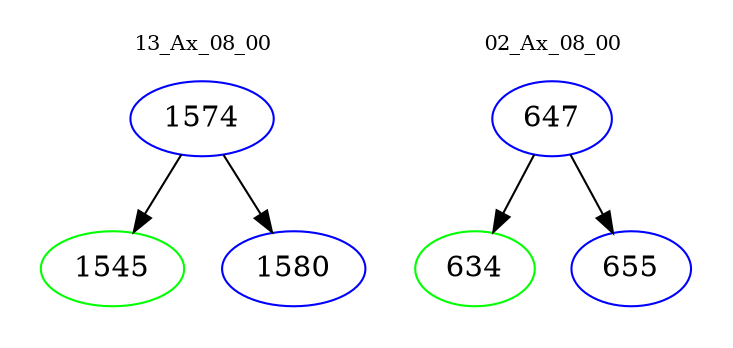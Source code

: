 digraph{
subgraph cluster_0 {
color = white
label = "13_Ax_08_00";
fontsize=10;
T0_1574 [label="1574", color="blue"]
T0_1574 -> T0_1545 [color="black"]
T0_1545 [label="1545", color="green"]
T0_1574 -> T0_1580 [color="black"]
T0_1580 [label="1580", color="blue"]
}
subgraph cluster_1 {
color = white
label = "02_Ax_08_00";
fontsize=10;
T1_647 [label="647", color="blue"]
T1_647 -> T1_634 [color="black"]
T1_634 [label="634", color="green"]
T1_647 -> T1_655 [color="black"]
T1_655 [label="655", color="blue"]
}
}
